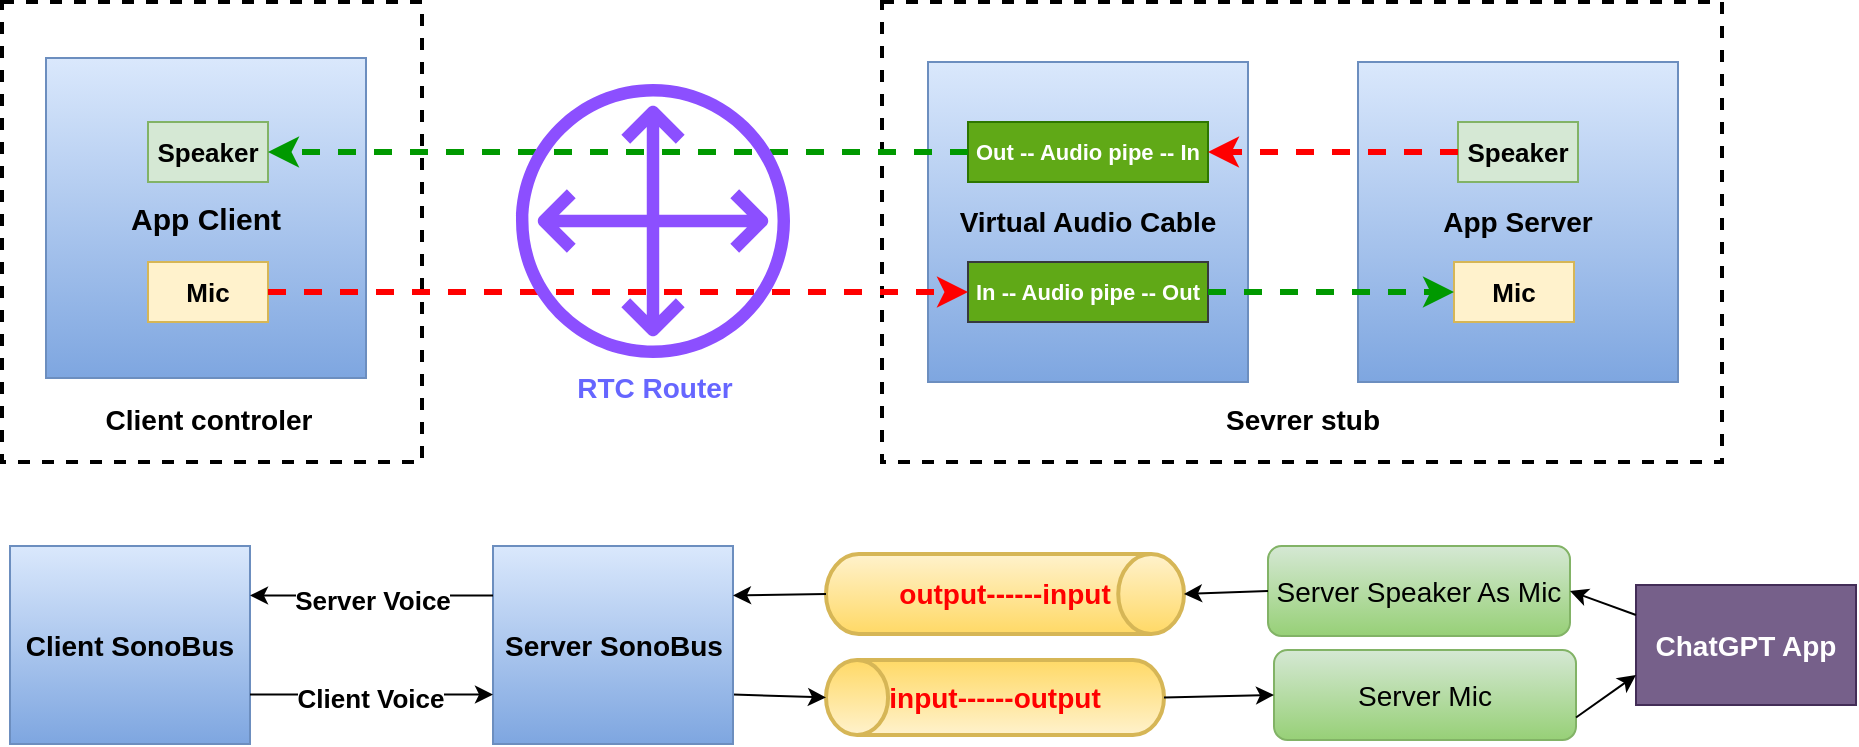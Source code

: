 <mxfile version="24.8.3">
  <diagram name="Page-1" id="e56a1550-8fbb-45ad-956c-1786394a9013">
    <mxGraphModel dx="1306" dy="813" grid="1" gridSize="10" guides="1" tooltips="1" connect="1" arrows="1" fold="1" page="1" pageScale="1" pageWidth="1100" pageHeight="850" background="none" math="0" shadow="0">
      <root>
        <mxCell id="0" />
        <mxCell id="1" parent="0" />
        <mxCell id="dviLVYzvUiRTf4Ah8dCm-29" value="" style="rounded=0;whiteSpace=wrap;html=1;dashed=1;strokeWidth=2;" parent="1" vertex="1">
          <mxGeometry x="39" y="36" width="210" height="230" as="geometry" />
        </mxCell>
        <mxCell id="dviLVYzvUiRTf4Ah8dCm-24" value="" style="rounded=0;whiteSpace=wrap;html=1;dashed=1;strokeWidth=2;" parent="1" vertex="1">
          <mxGeometry x="479" y="36" width="420" height="230" as="geometry" />
        </mxCell>
        <mxCell id="dviLVYzvUiRTf4Ah8dCm-2" value="&lt;font style=&quot;font-size: 15px;&quot;&gt;&lt;b&gt;App Client&lt;/b&gt;&lt;/font&gt;" style="whiteSpace=wrap;html=1;aspect=fixed;fillColor=#dae8fc;gradientColor=#7ea6e0;strokeColor=#6c8ebf;" parent="1" vertex="1">
          <mxGeometry x="61" y="64" width="160" height="160" as="geometry" />
        </mxCell>
        <mxCell id="dviLVYzvUiRTf4Ah8dCm-3" value="&lt;font style=&quot;font-size: 13px;&quot;&gt;&lt;b&gt;Mic&lt;/b&gt;&lt;/font&gt;" style="text;strokeColor=#d6b656;align=center;fillColor=#fff2cc;html=1;verticalAlign=middle;whiteSpace=wrap;rounded=0;" parent="1" vertex="1">
          <mxGeometry x="112" y="166" width="60" height="30" as="geometry" />
        </mxCell>
        <mxCell id="dviLVYzvUiRTf4Ah8dCm-4" value="&lt;font style=&quot;font-size: 13px;&quot;&gt;&lt;b&gt;Speaker&lt;/b&gt;&lt;/font&gt;" style="text;strokeColor=#82b366;align=center;fillColor=#d5e8d4;html=1;verticalAlign=middle;whiteSpace=wrap;rounded=0;" parent="1" vertex="1">
          <mxGeometry x="112" y="96" width="60" height="30" as="geometry" />
        </mxCell>
        <mxCell id="dviLVYzvUiRTf4Ah8dCm-5" value="&lt;font style=&quot;font-size: 14px;&quot;&gt;&lt;b&gt;App Server&lt;/b&gt;&lt;/font&gt;" style="whiteSpace=wrap;html=1;aspect=fixed;fillColor=#dae8fc;strokeColor=#6c8ebf;gradientColor=#7ea6e0;" parent="1" vertex="1">
          <mxGeometry x="717" y="66" width="160" height="160" as="geometry" />
        </mxCell>
        <mxCell id="dviLVYzvUiRTf4Ah8dCm-6" value="&lt;font style=&quot;font-size: 13px;&quot;&gt;&lt;b&gt;Mic&lt;/b&gt;&lt;/font&gt;" style="text;strokeColor=#d6b656;align=center;fillColor=#fff2cc;html=1;verticalAlign=middle;whiteSpace=wrap;rounded=0;" parent="1" vertex="1">
          <mxGeometry x="765" y="166" width="60" height="30" as="geometry" />
        </mxCell>
        <mxCell id="dviLVYzvUiRTf4Ah8dCm-7" value="&lt;font style=&quot;font-size: 13px;&quot;&gt;&lt;b&gt;Speaker&lt;/b&gt;&lt;/font&gt;" style="text;strokeColor=#82b366;align=center;fillColor=#d5e8d4;html=1;verticalAlign=middle;whiteSpace=wrap;rounded=0;" parent="1" vertex="1">
          <mxGeometry x="767" y="96" width="60" height="30" as="geometry" />
        </mxCell>
        <mxCell id="dviLVYzvUiRTf4Ah8dCm-8" value="&lt;font style=&quot;font-size: 14px;&quot;&gt;&lt;b&gt;Virtual Audio Cable&lt;/b&gt;&lt;/font&gt;" style="whiteSpace=wrap;html=1;aspect=fixed;fillColor=#dae8fc;strokeColor=#6c8ebf;gradientColor=#7ea6e0;" parent="1" vertex="1">
          <mxGeometry x="502" y="66" width="160" height="160" as="geometry" />
        </mxCell>
        <mxCell id="dviLVYzvUiRTf4Ah8dCm-9" value="&lt;font size=&quot;1&quot; style=&quot;&quot;&gt;&lt;b style=&quot;font-size: 11px;&quot;&gt;Out -- Audio pipe -- In&lt;/b&gt;&lt;/font&gt;" style="rounded=0;whiteSpace=wrap;html=1;fillColor=#60a917;fontColor=#ffffff;strokeColor=#2D7600;" parent="1" vertex="1">
          <mxGeometry x="522" y="96" width="120" height="30" as="geometry" />
        </mxCell>
        <mxCell id="dviLVYzvUiRTf4Ah8dCm-10" value="&lt;font color=&quot;#ffffff&quot; style=&quot;font-size: 11px;&quot;&gt;&lt;b&gt;In -- Audio pipe -- Out&lt;/b&gt;&lt;/font&gt;" style="rounded=0;whiteSpace=wrap;html=1;fillColor=#60A917;strokeColor=#36393d;" parent="1" vertex="1">
          <mxGeometry x="522" y="166" width="120" height="30" as="geometry" />
        </mxCell>
        <mxCell id="dviLVYzvUiRTf4Ah8dCm-11" value="" style="endArrow=classic;html=1;rounded=0;exitX=1;exitY=0.5;exitDx=0;exitDy=0;entryX=0;entryY=0.5;entryDx=0;entryDy=0;strokeWidth=3;dashed=1;strokeColor=#FF0000;" parent="1" source="dviLVYzvUiRTf4Ah8dCm-3" target="dviLVYzvUiRTf4Ah8dCm-10" edge="1">
          <mxGeometry width="50" height="50" relative="1" as="geometry">
            <mxPoint x="179" y="188.5" as="sourcePoint" />
            <mxPoint x="506" y="191.08" as="targetPoint" />
          </mxGeometry>
        </mxCell>
        <mxCell id="dviLVYzvUiRTf4Ah8dCm-12" value="" style="endArrow=classic;html=1;rounded=0;exitX=1;exitY=0.5;exitDx=0;exitDy=0;entryX=0;entryY=0.5;entryDx=0;entryDy=0;strokeWidth=3;dashed=1;strokeColor=#009900;" parent="1" source="dviLVYzvUiRTf4Ah8dCm-10" target="dviLVYzvUiRTf4Ah8dCm-6" edge="1">
          <mxGeometry width="50" height="50" relative="1" as="geometry">
            <mxPoint x="549" y="216" as="sourcePoint" />
            <mxPoint x="599" y="166" as="targetPoint" />
          </mxGeometry>
        </mxCell>
        <mxCell id="dviLVYzvUiRTf4Ah8dCm-13" value="" style="endArrow=classic;html=1;rounded=0;exitX=0;exitY=0.5;exitDx=0;exitDy=0;strokeWidth=3;dashed=1;strokeColor=#FF0000;" parent="1" source="dviLVYzvUiRTf4Ah8dCm-7" target="dviLVYzvUiRTf4Ah8dCm-9" edge="1">
          <mxGeometry width="50" height="50" relative="1" as="geometry">
            <mxPoint x="649" y="376" as="sourcePoint" />
            <mxPoint x="699" y="326" as="targetPoint" />
          </mxGeometry>
        </mxCell>
        <mxCell id="dviLVYzvUiRTf4Ah8dCm-14" value="" style="endArrow=classic;html=1;rounded=0;exitX=0;exitY=0.5;exitDx=0;exitDy=0;entryX=1;entryY=0.5;entryDx=0;entryDy=0;strokeWidth=3;dashed=1;strokeColor=#009900;" parent="1" source="dviLVYzvUiRTf4Ah8dCm-9" target="dviLVYzvUiRTf4Ah8dCm-4" edge="1">
          <mxGeometry width="50" height="50" relative="1" as="geometry">
            <mxPoint x="549" y="216" as="sourcePoint" />
            <mxPoint x="599" y="166" as="targetPoint" />
          </mxGeometry>
        </mxCell>
        <mxCell id="dviLVYzvUiRTf4Ah8dCm-19" value="&lt;font color=&quot;#6666ff&quot;&gt;&lt;span style=&quot;font-size: 14px;&quot;&gt;&lt;b&gt;RTC Router&lt;/b&gt;&lt;/span&gt;&lt;/font&gt;" style="sketch=0;outlineConnect=0;fontColor=#232F3E;gradientColor=none;fillColor=#8C4FFF;strokeColor=none;dashed=1;verticalLabelPosition=bottom;verticalAlign=top;align=center;html=1;fontSize=12;fontStyle=0;aspect=fixed;pointerEvents=1;shape=mxgraph.aws4.customer_gateway;" parent="1" vertex="1">
          <mxGeometry x="296" y="77" width="137" height="137" as="geometry" />
        </mxCell>
        <mxCell id="dviLVYzvUiRTf4Ah8dCm-26" value="&lt;b&gt;&lt;font style=&quot;font-size: 14px;&quot;&gt;Client controler&lt;/font&gt;&lt;/b&gt;" style="text;html=1;align=center;verticalAlign=middle;resizable=0;points=[];autosize=1;strokeColor=none;fillColor=none;" parent="1" vertex="1">
          <mxGeometry x="77" y="230" width="130" height="30" as="geometry" />
        </mxCell>
        <mxCell id="dviLVYzvUiRTf4Ah8dCm-27" value="&lt;b&gt;&lt;font style=&quot;font-size: 14px;&quot;&gt;Sevrer stub&lt;/font&gt;&lt;/b&gt;" style="text;html=1;align=center;verticalAlign=middle;resizable=0;points=[];autosize=1;strokeColor=none;fillColor=none;" parent="1" vertex="1">
          <mxGeometry x="639" y="230" width="100" height="30" as="geometry" />
        </mxCell>
        <mxCell id="pi-wRsEPL53PHLnkwhqY-1" value="&lt;font color=&quot;#ff0000&quot; size=&quot;1&quot; style=&quot;&quot;&gt;&lt;b style=&quot;font-size: 14px;&quot;&gt;output------input&lt;/b&gt;&lt;/font&gt;" style="strokeWidth=2;html=1;shape=mxgraph.flowchart.direct_data;whiteSpace=wrap;fillColor=#fff2cc;gradientColor=#ffd966;strokeColor=#d6b656;" vertex="1" parent="1">
          <mxGeometry x="451" y="312" width="179" height="40" as="geometry" />
        </mxCell>
        <mxCell id="pi-wRsEPL53PHLnkwhqY-2" value="&lt;font style=&quot;font-size: 14px;&quot;&gt;Server Speaker As Mic&lt;/font&gt;" style="rounded=1;whiteSpace=wrap;html=1;fillColor=#d5e8d4;gradientColor=#97d077;strokeColor=#82b366;" vertex="1" parent="1">
          <mxGeometry x="672" y="308" width="151" height="45" as="geometry" />
        </mxCell>
        <mxCell id="pi-wRsEPL53PHLnkwhqY-4" value="&lt;font color=&quot;#ff0000&quot; size=&quot;1&quot; style=&quot;&quot;&gt;&lt;b style=&quot;font-size: 14px;&quot;&gt;input------output&lt;/b&gt;&lt;/font&gt;" style="strokeWidth=2;html=1;shape=mxgraph.flowchart.direct_data;whiteSpace=wrap;direction=west;fillColor=#fff2cc;gradientColor=#ffd966;strokeColor=#d6b656;" vertex="1" parent="1">
          <mxGeometry x="451" y="365" width="169" height="37.5" as="geometry" />
        </mxCell>
        <mxCell id="pi-wRsEPL53PHLnkwhqY-6" value="" style="endArrow=classic;html=1;rounded=0;exitX=1;exitY=0.75;exitDx=0;exitDy=0;entryX=1;entryY=0.5;entryDx=0;entryDy=0;entryPerimeter=0;" edge="1" parent="1" source="pi-wRsEPL53PHLnkwhqY-12" target="pi-wRsEPL53PHLnkwhqY-4">
          <mxGeometry width="50" height="50" relative="1" as="geometry">
            <mxPoint x="371" y="632" as="sourcePoint" />
            <mxPoint x="421" y="582" as="targetPoint" />
          </mxGeometry>
        </mxCell>
        <mxCell id="pi-wRsEPL53PHLnkwhqY-8" value="" style="endArrow=classic;html=1;rounded=0;exitX=0;exitY=0.5;exitDx=0;exitDy=0;entryX=1;entryY=0.5;entryDx=0;entryDy=0;entryPerimeter=0;" edge="1" parent="1" source="pi-wRsEPL53PHLnkwhqY-2" target="pi-wRsEPL53PHLnkwhqY-1">
          <mxGeometry width="50" height="50" relative="1" as="geometry">
            <mxPoint x="528" y="422" as="sourcePoint" />
            <mxPoint x="578" y="372" as="targetPoint" />
          </mxGeometry>
        </mxCell>
        <mxCell id="pi-wRsEPL53PHLnkwhqY-9" value="&lt;font style=&quot;font-size: 14px;&quot;&gt;Server Mic&lt;/font&gt;" style="rounded=1;whiteSpace=wrap;html=1;fillColor=#d5e8d4;gradientColor=#97d077;strokeColor=#82b366;" vertex="1" parent="1">
          <mxGeometry x="675" y="360" width="151" height="45" as="geometry" />
        </mxCell>
        <mxCell id="pi-wRsEPL53PHLnkwhqY-10" value="" style="endArrow=classic;html=1;rounded=0;exitX=0;exitY=0.5;exitDx=0;exitDy=0;exitPerimeter=0;entryX=0;entryY=0.5;entryDx=0;entryDy=0;" edge="1" parent="1" source="pi-wRsEPL53PHLnkwhqY-4" target="pi-wRsEPL53PHLnkwhqY-9">
          <mxGeometry width="50" height="50" relative="1" as="geometry">
            <mxPoint x="711" y="507" as="sourcePoint" />
            <mxPoint x="761" y="457" as="targetPoint" />
          </mxGeometry>
        </mxCell>
        <mxCell id="pi-wRsEPL53PHLnkwhqY-12" value="&lt;font style=&quot;font-size: 14px;&quot;&gt;&lt;b&gt;Server SonoBus&lt;/b&gt;&lt;/font&gt;" style="rounded=0;whiteSpace=wrap;html=1;fillColor=#dae8fc;gradientColor=#7ea6e0;strokeColor=#6c8ebf;" vertex="1" parent="1">
          <mxGeometry x="284.5" y="308" width="120" height="99" as="geometry" />
        </mxCell>
        <mxCell id="pi-wRsEPL53PHLnkwhqY-14" value="" style="endArrow=classic;html=1;rounded=0;exitX=0;exitY=0.5;exitDx=0;exitDy=0;exitPerimeter=0;entryX=1;entryY=0.25;entryDx=0;entryDy=0;" edge="1" parent="1" source="pi-wRsEPL53PHLnkwhqY-1" target="pi-wRsEPL53PHLnkwhqY-12">
          <mxGeometry width="50" height="50" relative="1" as="geometry">
            <mxPoint x="551" y="598" as="sourcePoint" />
            <mxPoint x="601" y="548" as="targetPoint" />
          </mxGeometry>
        </mxCell>
        <mxCell id="pi-wRsEPL53PHLnkwhqY-15" value="&lt;font style=&quot;font-size: 14px;&quot;&gt;&lt;b&gt;Client SonoBus&lt;/b&gt;&lt;/font&gt;" style="rounded=0;whiteSpace=wrap;html=1;fillColor=#dae8fc;gradientColor=#7ea6e0;strokeColor=#6c8ebf;" vertex="1" parent="1">
          <mxGeometry x="43" y="308" width="120" height="99" as="geometry" />
        </mxCell>
        <mxCell id="pi-wRsEPL53PHLnkwhqY-16" value="" style="endArrow=classic;html=1;rounded=0;exitX=1;exitY=0.75;exitDx=0;exitDy=0;entryX=0;entryY=0.75;entryDx=0;entryDy=0;" edge="1" parent="1" source="pi-wRsEPL53PHLnkwhqY-15" target="pi-wRsEPL53PHLnkwhqY-12">
          <mxGeometry width="50" height="50" relative="1" as="geometry">
            <mxPoint x="190" y="448" as="sourcePoint" />
            <mxPoint x="240" y="398" as="targetPoint" />
          </mxGeometry>
        </mxCell>
        <mxCell id="pi-wRsEPL53PHLnkwhqY-17" value="&lt;font size=&quot;1&quot; style=&quot;&quot;&gt;&lt;b style=&quot;font-size: 13px;&quot;&gt;Client Voice&lt;/b&gt;&lt;/font&gt;" style="edgeLabel;html=1;align=center;verticalAlign=middle;resizable=0;points=[];" vertex="1" connectable="0" parent="pi-wRsEPL53PHLnkwhqY-16">
          <mxGeometry x="-0.022" y="-1" relative="1" as="geometry">
            <mxPoint as="offset" />
          </mxGeometry>
        </mxCell>
        <mxCell id="pi-wRsEPL53PHLnkwhqY-18" value="" style="endArrow=classic;html=1;rounded=0;exitX=0;exitY=0.25;exitDx=0;exitDy=0;entryX=1;entryY=0.25;entryDx=0;entryDy=0;" edge="1" parent="1" source="pi-wRsEPL53PHLnkwhqY-12" target="pi-wRsEPL53PHLnkwhqY-15">
          <mxGeometry width="50" height="50" relative="1" as="geometry">
            <mxPoint x="180" y="328" as="sourcePoint" />
            <mxPoint x="230" y="278" as="targetPoint" />
          </mxGeometry>
        </mxCell>
        <mxCell id="pi-wRsEPL53PHLnkwhqY-19" value="&lt;font size=&quot;1&quot; style=&quot;&quot;&gt;&lt;b style=&quot;font-size: 13px;&quot;&gt;Server Voice&lt;/b&gt;&lt;/font&gt;" style="edgeLabel;html=1;align=center;verticalAlign=middle;resizable=0;points=[];" vertex="1" connectable="0" parent="pi-wRsEPL53PHLnkwhqY-18">
          <mxGeometry x="0.002" y="2" relative="1" as="geometry">
            <mxPoint as="offset" />
          </mxGeometry>
        </mxCell>
        <mxCell id="pi-wRsEPL53PHLnkwhqY-22" value="&lt;font style=&quot;font-size: 14px;&quot;&gt;&lt;b&gt;ChatGPT App&lt;/b&gt;&lt;/font&gt;" style="rounded=0;whiteSpace=wrap;html=1;fillColor=#76608a;fontColor=#ffffff;strokeColor=#432D57;" vertex="1" parent="1">
          <mxGeometry x="856" y="327.5" width="110" height="60" as="geometry" />
        </mxCell>
        <mxCell id="pi-wRsEPL53PHLnkwhqY-23" value="" style="endArrow=classic;html=1;rounded=0;exitX=0;exitY=0.25;exitDx=0;exitDy=0;entryX=1;entryY=0.5;entryDx=0;entryDy=0;" edge="1" parent="1" source="pi-wRsEPL53PHLnkwhqY-22" target="pi-wRsEPL53PHLnkwhqY-2">
          <mxGeometry width="50" height="50" relative="1" as="geometry">
            <mxPoint x="736" y="508" as="sourcePoint" />
            <mxPoint x="786" y="458" as="targetPoint" />
          </mxGeometry>
        </mxCell>
        <mxCell id="pi-wRsEPL53PHLnkwhqY-24" value="" style="endArrow=classic;html=1;rounded=0;exitX=1;exitY=0.75;exitDx=0;exitDy=0;entryX=0;entryY=0.75;entryDx=0;entryDy=0;" edge="1" parent="1" source="pi-wRsEPL53PHLnkwhqY-9" target="pi-wRsEPL53PHLnkwhqY-22">
          <mxGeometry width="50" height="50" relative="1" as="geometry">
            <mxPoint x="866" y="457" as="sourcePoint" />
            <mxPoint x="916" y="407" as="targetPoint" />
          </mxGeometry>
        </mxCell>
      </root>
    </mxGraphModel>
  </diagram>
</mxfile>
